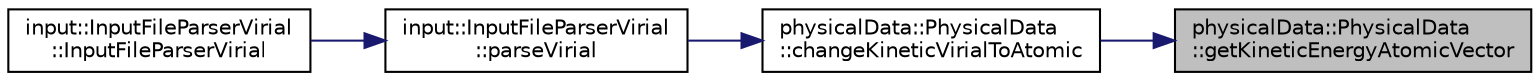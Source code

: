 digraph "physicalData::PhysicalData::getKineticEnergyAtomicVector"
{
 // LATEX_PDF_SIZE
  edge [fontname="Helvetica",fontsize="10",labelfontname="Helvetica",labelfontsize="10"];
  node [fontname="Helvetica",fontsize="10",shape=record];
  rankdir="RL";
  Node1 [label="physicalData::PhysicalData\l::getKineticEnergyAtomicVector",height=0.2,width=0.4,color="black", fillcolor="grey75", style="filled", fontcolor="black",tooltip=" "];
  Node1 -> Node2 [dir="back",color="midnightblue",fontsize="10",style="solid",fontname="Helvetica"];
  Node2 [label="physicalData::PhysicalData\l::changeKineticVirialToAtomic",height=0.2,width=0.4,color="black", fillcolor="white", style="filled",URL="$classphysicalData_1_1PhysicalData.html#a12c158b2e1e3e4d550f02ae01407473b",tooltip="change kinetic virial to atomic"];
  Node2 -> Node3 [dir="back",color="midnightblue",fontsize="10",style="solid",fontname="Helvetica"];
  Node3 [label="input::InputFileParserVirial\l::parseVirial",height=0.2,width=0.4,color="black", fillcolor="white", style="filled",URL="$classinput_1_1InputFileParserVirial.html#ada3e7661ac78dcc24945091d9a43cd55",tooltip="parses virial command"];
  Node3 -> Node4 [dir="back",color="midnightblue",fontsize="10",style="solid",fontname="Helvetica"];
  Node4 [label="input::InputFileParserVirial\l::InputFileParserVirial",height=0.2,width=0.4,color="black", fillcolor="white", style="filled",URL="$classinput_1_1InputFileParserVirial.html#a2dd9fe5a6cca45d3b8ffb4db2b981bd4",tooltip="Construct a new Input File Parser Virial:: Input File Parser Virial object."];
}
